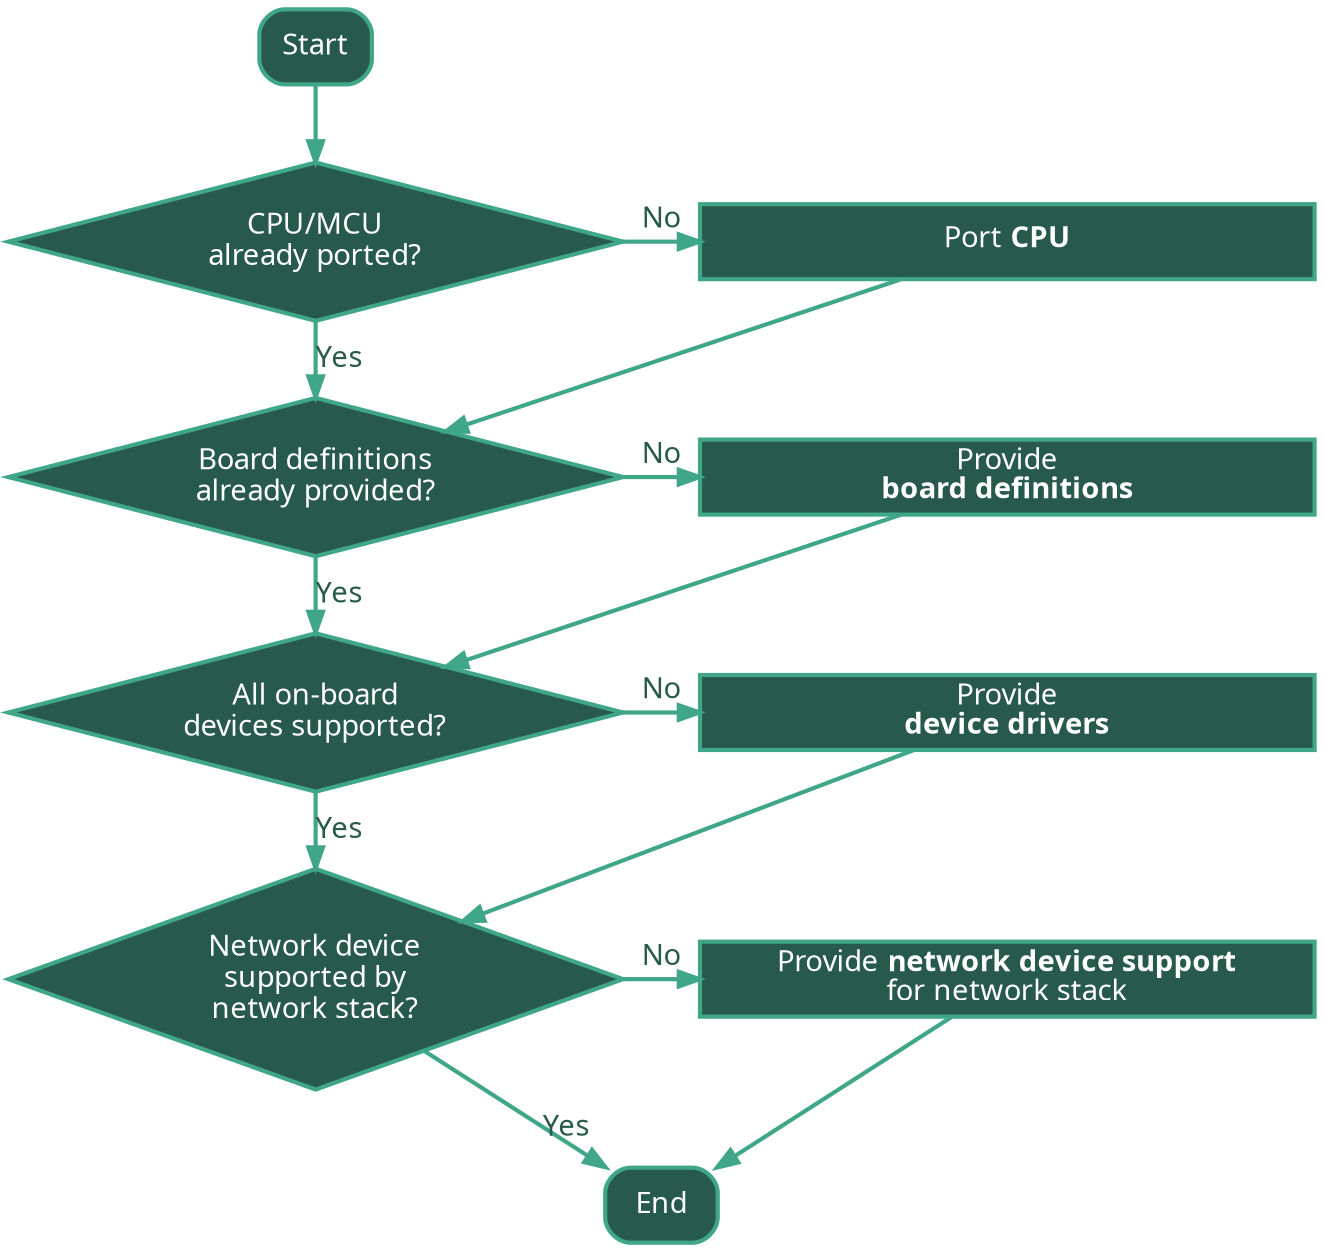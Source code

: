strict digraph {
  graph [
    splines=true,
  ]
  node [
    style="filled",
    fontname="sans-serif",
    color="#3fa687",
    fillcolor="#275a4b",
    fontcolor="white",
    shape="box",
    penwidth=2,
    width=4.1,
  ];
  edge [
    color="#3fa687",
    fontcolor="#275a4b",
    fontname="sans-serif",
    penwidth=2,
    labelfloat=true,
  ];

  Start[shape="Mrecord", width=0.75];
  End[shape="Mrecord", width=0.75];

  IfCPU[label=<CPU/MCU<BR/>already ported?>, shape="diamond"];
  IfBoard[label=<Board definitions<BR/>already provided?>, shape="diamond"];
  IfDrivers[label=<All on-board<BR/>devices supported?>, shape="diamond"];
  IfNetdev[label=<Network device<BR/>supported by<BR/>network stack?>, shape="diamond"];

  PortCPU[label=<Port <B>CPU</B>>, URL="porting-cpus.html"];
  PortBoard[label=<Provide<BR/><B>board definitions</B>>, URL="porting-boards.html"];
  PortDrivers[label=<Provide<BR/><B>device drivers</B>>, URL="driver-guide.html"];
  PortNetdev[label=<Provide <B>network device support</B><BR/>for network stack>, URL="group__drivers__netdev.html"];

  Start -> IfCPU;
  IfCPU -> IfBoard [label="Yes"];
  IfBoard -> IfDrivers [label="Yes"];
  IfDrivers -> IfNetdev [label="Yes"];
  IfNetdev -> End [label="Yes"];

  IfCPU -> PortCPU [label="No"];
  IfBoard -> PortBoard [label="No"];
  IfDrivers -> PortDrivers [label="No"];
  IfNetdev -> PortNetdev [label="No"];

  PortCPU -> IfBoard;
  PortBoard -> IfDrivers;
  PortDrivers -> IfNetdev;
  PortNetdev -> End;

  /* ensure No branch is on same row as If */
  {rank=same; IfCPU PortCPU}
  {rank=same; IfBoard PortBoard}
  {rank=same; IfDrivers PortDrivers}
  {rank=same; IfNetdev PortNetdev}
  /* ensure PortNodes are on top of each other */
  edge [style="invis"];
  PortCPU -> PortBoard -> PortDrivers -> PortNetdev;
}
